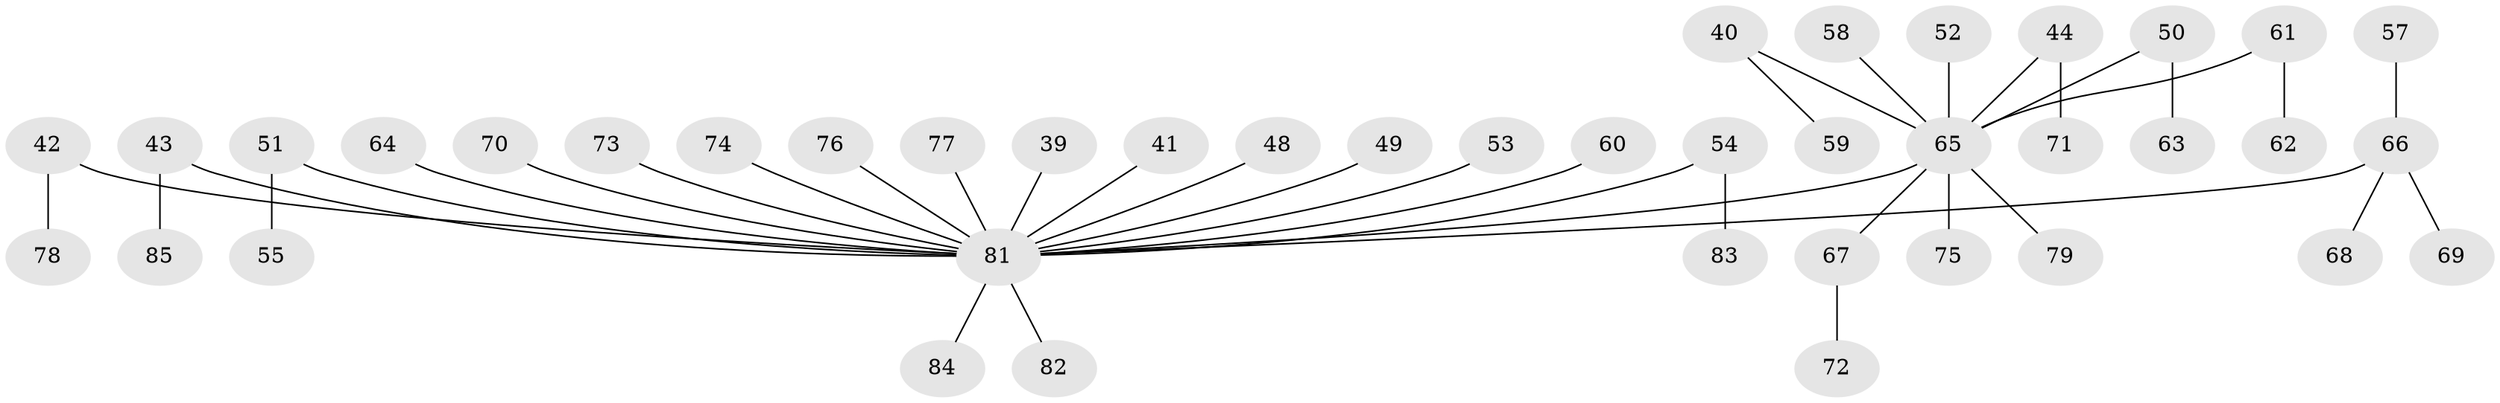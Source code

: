 // original degree distribution, {5: 0.07058823529411765, 3: 0.1411764705882353, 2: 0.25882352941176473, 1: 0.49411764705882355, 6: 0.023529411764705882, 4: 0.011764705882352941}
// Generated by graph-tools (version 1.1) at 2025/53/03/09/25 04:53:08]
// undirected, 42 vertices, 41 edges
graph export_dot {
graph [start="1"]
  node [color=gray90,style=filled];
  39;
  40;
  41;
  42 [super="+37"];
  43;
  44 [super="+27"];
  48;
  49;
  50;
  51;
  52;
  53;
  54;
  55;
  57;
  58;
  59;
  60;
  61;
  62;
  63;
  64;
  65 [super="+56+30"];
  66 [super="+46"];
  67;
  68;
  69;
  70;
  71;
  72;
  73;
  74;
  75;
  76;
  77;
  78;
  79;
  81 [super="+15+80+35+33+24+34+36+38"];
  82;
  83;
  84;
  85;
  39 -- 81;
  40 -- 59;
  40 -- 65;
  41 -- 81;
  42 -- 81;
  42 -- 78;
  43 -- 85;
  43 -- 81;
  44 -- 71;
  44 -- 65;
  48 -- 81;
  49 -- 81;
  50 -- 63;
  50 -- 65;
  51 -- 55;
  51 -- 81;
  52 -- 65;
  53 -- 81;
  54 -- 83;
  54 -- 81;
  57 -- 66;
  58 -- 65;
  60 -- 81;
  61 -- 62;
  61 -- 65;
  64 -- 81;
  65 -- 67;
  65 -- 75;
  65 -- 79;
  65 -- 81;
  66 -- 81;
  66 -- 68;
  66 -- 69;
  67 -- 72;
  70 -- 81;
  73 -- 81;
  74 -- 81;
  76 -- 81;
  77 -- 81;
  81 -- 84;
  81 -- 82;
}
